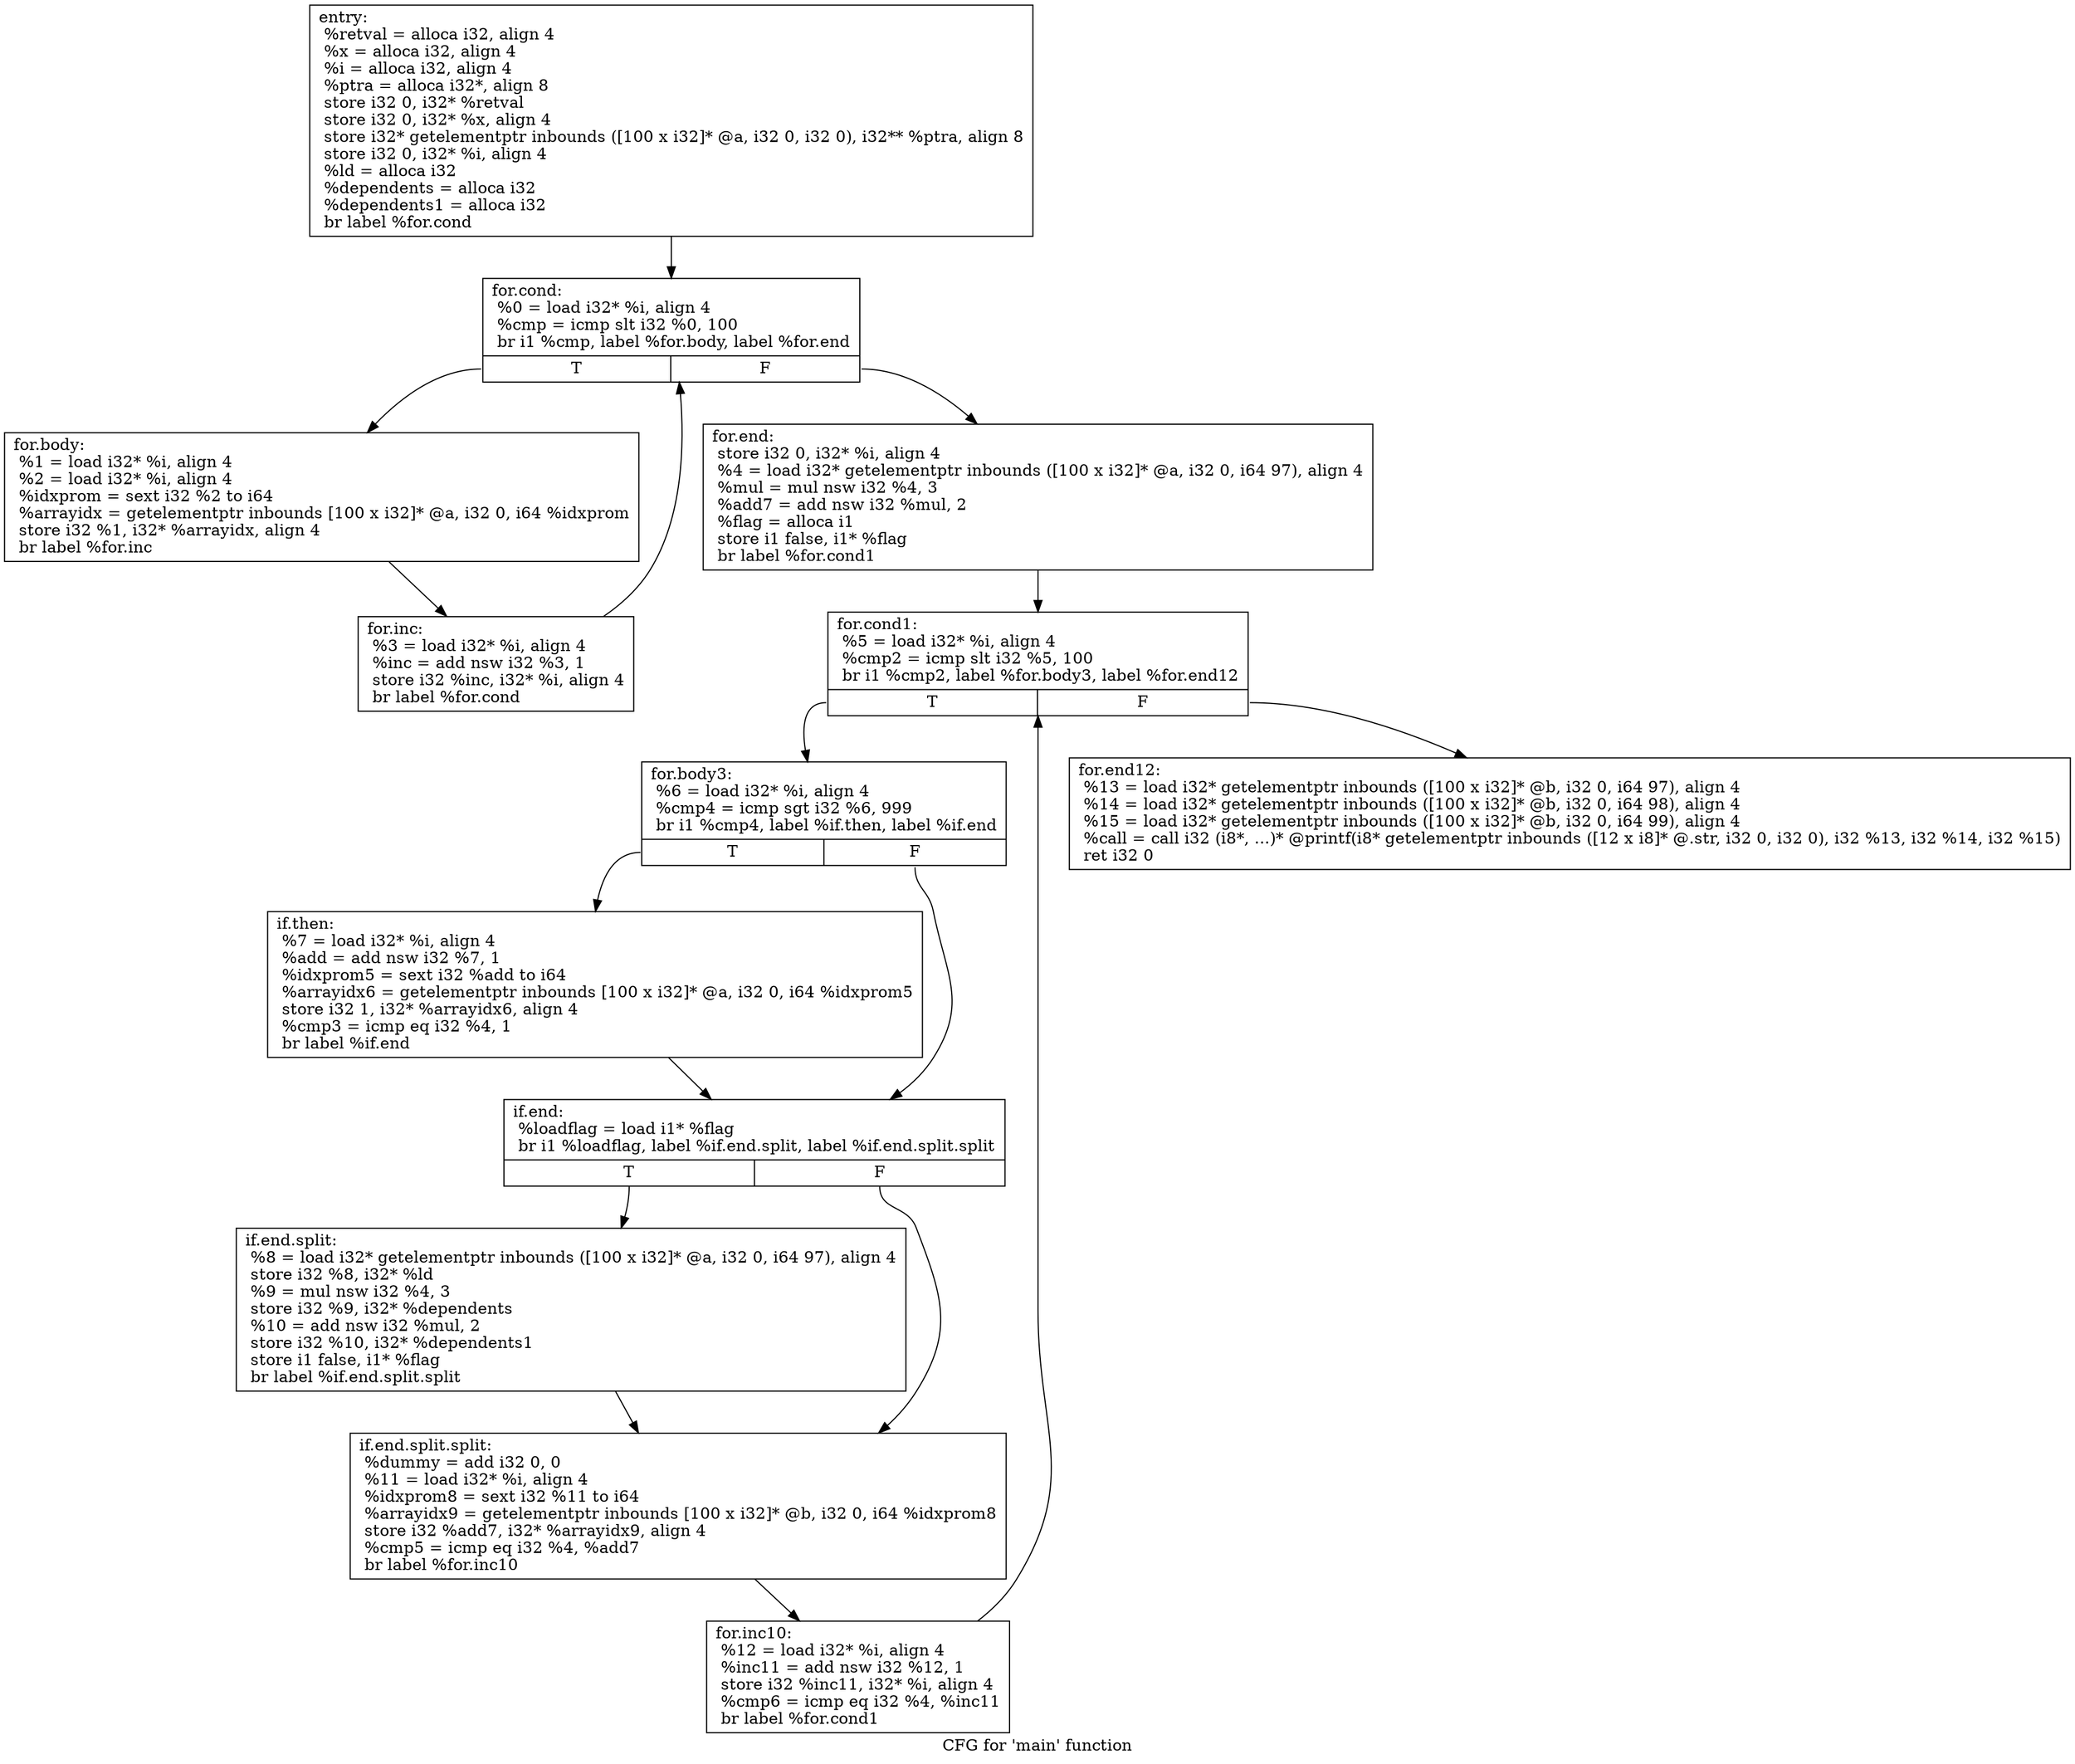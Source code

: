 digraph "CFG for 'main' function" {
	label="CFG for 'main' function";

	Node0x24e0410 [shape=record,label="{entry:\l  %retval = alloca i32, align 4\l  %x = alloca i32, align 4\l  %i = alloca i32, align 4\l  %ptra = alloca i32*, align 8\l  store i32 0, i32* %retval\l  store i32 0, i32* %x, align 4\l  store i32* getelementptr inbounds ([100 x i32]* @a, i32 0, i32 0), i32** %ptra, align 8\l  store i32 0, i32* %i, align 4\l  %ld = alloca i32\l  %dependents = alloca i32\l  %dependents1 = alloca i32\l  br label %for.cond\l}"];
	Node0x24e0410 -> Node0x24e0470;
	Node0x24e0470 [shape=record,label="{for.cond:                                         \l  %0 = load i32* %i, align 4\l  %cmp = icmp slt i32 %0, 100\l  br i1 %cmp, label %for.body, label %for.end\l|{<s0>T|<s1>F}}"];
	Node0x24e0470:s0 -> Node0x24d3550;
	Node0x24e0470:s1 -> Node0x24d3610;
	Node0x24d3550 [shape=record,label="{for.body:                                         \l  %1 = load i32* %i, align 4\l  %2 = load i32* %i, align 4\l  %idxprom = sext i32 %2 to i64\l  %arrayidx = getelementptr inbounds [100 x i32]* @a, i32 0, i64 %idxprom\l  store i32 %1, i32* %arrayidx, align 4\l  br label %for.inc\l}"];
	Node0x24d3550 -> Node0x24d35b0;
	Node0x24d35b0 [shape=record,label="{for.inc:                                          \l  %3 = load i32* %i, align 4\l  %inc = add nsw i32 %3, 1\l  store i32 %inc, i32* %i, align 4\l  br label %for.cond\l}"];
	Node0x24d35b0 -> Node0x24e0470;
	Node0x24d3610 [shape=record,label="{for.end:                                          \l  store i32 0, i32* %i, align 4\l  %4 = load i32* getelementptr inbounds ([100 x i32]* @a, i32 0, i64 97), align 4\l  %mul = mul nsw i32 %4, 3\l  %add7 = add nsw i32 %mul, 2\l  %flag = alloca i1\l  store i1 false, i1* %flag\l  br label %for.cond1\l}"];
	Node0x24d3610 -> Node0x24d3670;
	Node0x24d3670 [shape=record,label="{for.cond1:                                        \l  %5 = load i32* %i, align 4\l  %cmp2 = icmp slt i32 %5, 100\l  br i1 %cmp2, label %for.body3, label %for.end12\l|{<s0>T|<s1>F}}"];
	Node0x24d3670:s0 -> Node0x24d36d0;
	Node0x24d3670:s1 -> Node0x24d1490;
	Node0x24d36d0 [shape=record,label="{for.body3:                                        \l  %6 = load i32* %i, align 4\l  %cmp4 = icmp sgt i32 %6, 999\l  br i1 %cmp4, label %if.then, label %if.end\l|{<s0>T|<s1>F}}"];
	Node0x24d36d0:s0 -> Node0x24d12b0;
	Node0x24d36d0:s1 -> Node0x24d1310;
	Node0x24d12b0 [shape=record,label="{if.then:                                          \l  %7 = load i32* %i, align 4\l  %add = add nsw i32 %7, 1\l  %idxprom5 = sext i32 %add to i64\l  %arrayidx6 = getelementptr inbounds [100 x i32]* @a, i32 0, i64 %idxprom5\l  store i32 1, i32* %arrayidx6, align 4\l  %cmp3 = icmp eq i32 %4, 1\l  br label %if.end\l}"];
	Node0x24d12b0 -> Node0x24d1310;
	Node0x24d1310 [shape=record,label="{if.end:                                           \l  %loadflag = load i1* %flag\l  br i1 %loadflag, label %if.end.split, label %if.end.split.split\l|{<s0>T|<s1>F}}"];
	Node0x24d1310:s0 -> Node0x24d1370;
	Node0x24d1310:s1 -> Node0x24d13d0;
	Node0x24d1370 [shape=record,label="{if.end.split:                                     \l  %8 = load i32* getelementptr inbounds ([100 x i32]* @a, i32 0, i64 97), align 4\l  store i32 %8, i32* %ld\l  %9 = mul nsw i32 %4, 3\l  store i32 %9, i32* %dependents\l  %10 = add nsw i32 %mul, 2\l  store i32 %10, i32* %dependents1\l  store i1 false, i1* %flag\l  br label %if.end.split.split\l}"];
	Node0x24d1370 -> Node0x24d13d0;
	Node0x24d13d0 [shape=record,label="{if.end.split.split:                               \l  %dummy = add i32 0, 0\l  %11 = load i32* %i, align 4\l  %idxprom8 = sext i32 %11 to i64\l  %arrayidx9 = getelementptr inbounds [100 x i32]* @b, i32 0, i64 %idxprom8\l  store i32 %add7, i32* %arrayidx9, align 4\l  %cmp5 = icmp eq i32 %4, %add7\l  br label %for.inc10\l}"];
	Node0x24d13d0 -> Node0x24d1430;
	Node0x24d1430 [shape=record,label="{for.inc10:                                        \l  %12 = load i32* %i, align 4\l  %inc11 = add nsw i32 %12, 1\l  store i32 %inc11, i32* %i, align 4\l  %cmp6 = icmp eq i32 %4, %inc11\l  br label %for.cond1\l}"];
	Node0x24d1430 -> Node0x24d3670;
	Node0x24d1490 [shape=record,label="{for.end12:                                        \l  %13 = load i32* getelementptr inbounds ([100 x i32]* @b, i32 0, i64 97), align 4\l  %14 = load i32* getelementptr inbounds ([100 x i32]* @b, i32 0, i64 98), align 4\l  %15 = load i32* getelementptr inbounds ([100 x i32]* @b, i32 0, i64 99), align 4\l  %call = call i32 (i8*, ...)* @printf(i8* getelementptr inbounds ([12 x i8]* @.str, i32 0, i32 0), i32 %13, i32 %14, i32 %15)\l  ret i32 0\l}"];
}
